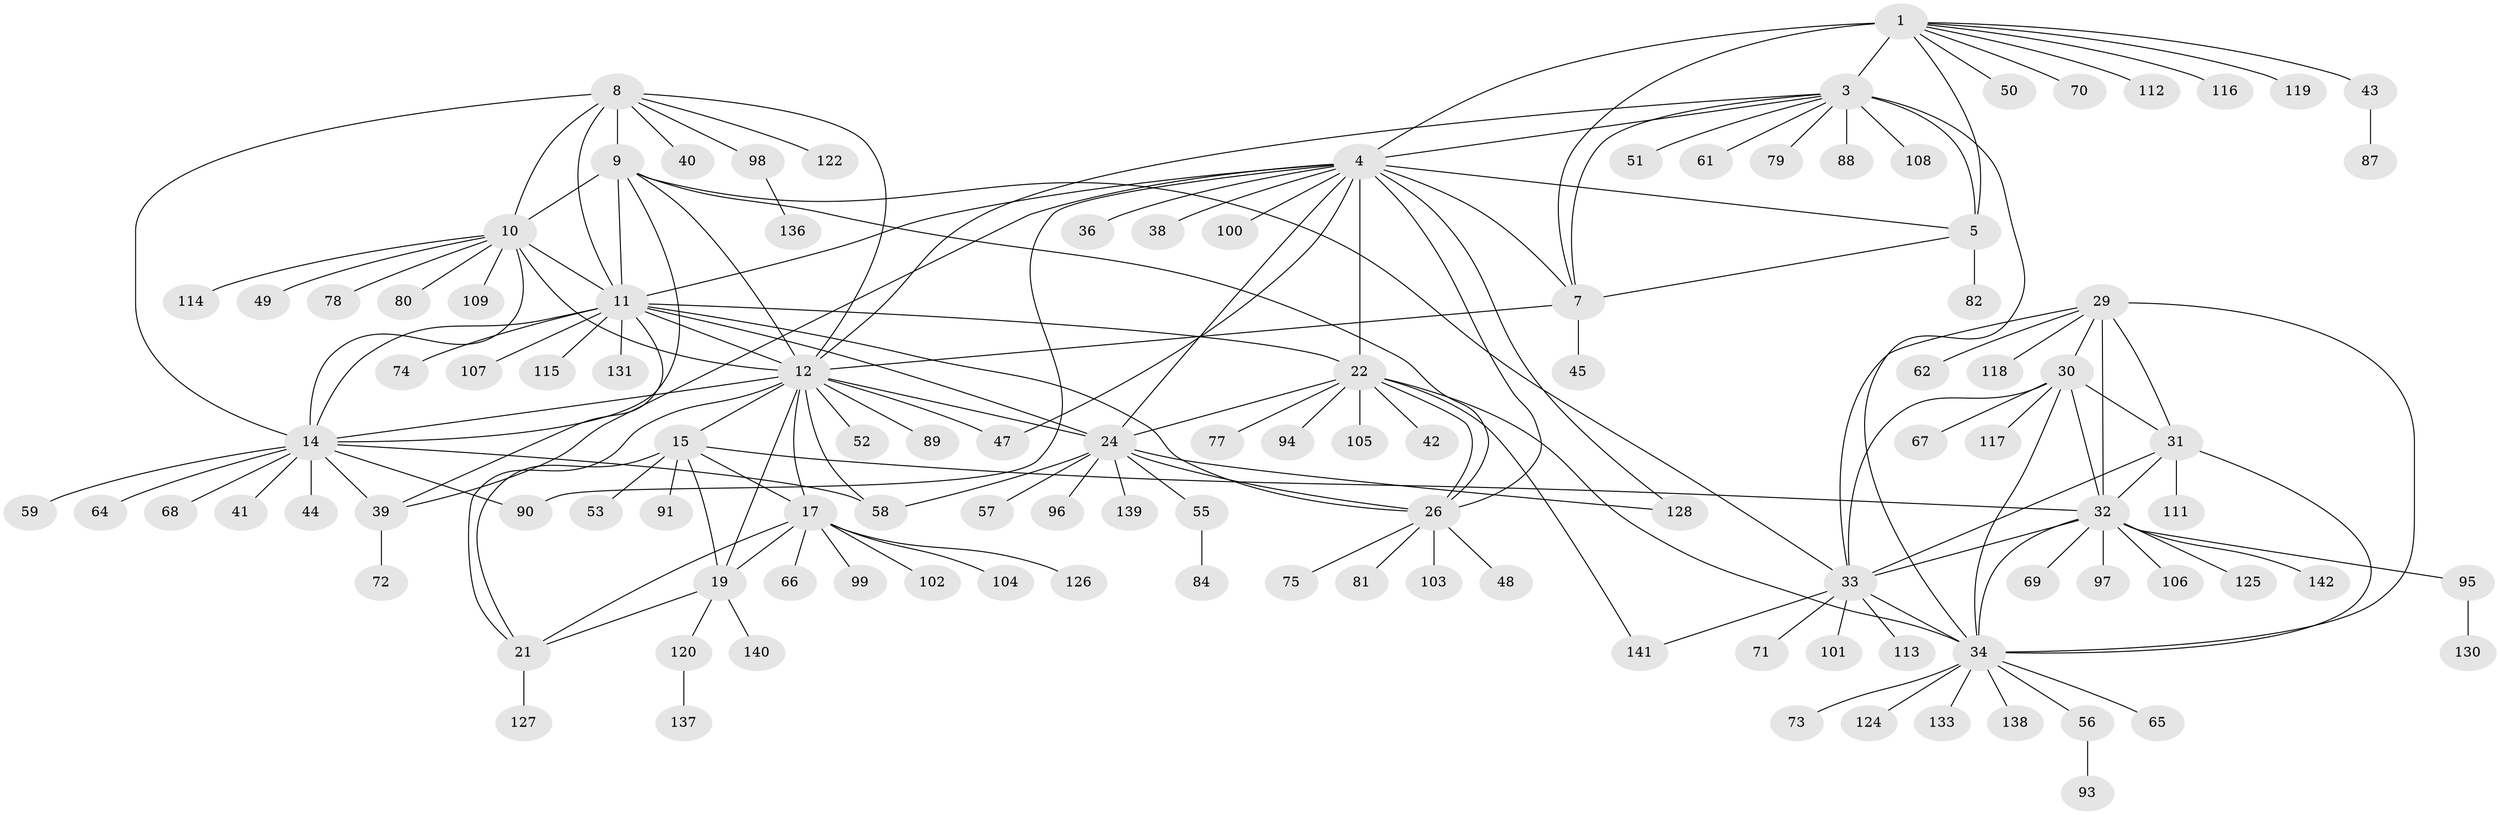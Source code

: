 // original degree distribution, {10: 0.04929577464788732, 8: 0.056338028169014086, 11: 0.028169014084507043, 7: 0.02112676056338028, 9: 0.056338028169014086, 6: 0.007042253521126761, 12: 0.014084507042253521, 13: 0.014084507042253521, 1: 0.5845070422535211, 2: 0.13380281690140844, 4: 0.007042253521126761, 3: 0.028169014084507043}
// Generated by graph-tools (version 1.1) at 2025/42/03/06/25 10:42:11]
// undirected, 114 vertices, 166 edges
graph export_dot {
graph [start="1"]
  node [color=gray90,style=filled];
  1 [super="+2"];
  3 [super="+6"];
  4 [super="+27"];
  5;
  7 [super="+60"];
  8 [super="+13"];
  9;
  10 [super="+85"];
  11 [super="+23"];
  12 [super="+16"];
  14 [super="+46"];
  15 [super="+18"];
  17 [super="+20"];
  19 [super="+92"];
  21 [super="+76"];
  22 [super="+28"];
  24 [super="+25"];
  26 [super="+63"];
  29;
  30 [super="+54"];
  31;
  32 [super="+37"];
  33 [super="+123"];
  34 [super="+35"];
  36;
  38;
  39;
  40;
  41 [super="+134"];
  42;
  43;
  44;
  45;
  47;
  48 [super="+132"];
  49;
  50;
  51;
  52;
  53;
  55;
  56;
  57;
  58 [super="+86"];
  59;
  61 [super="+135"];
  62;
  64 [super="+83"];
  65;
  66;
  67 [super="+110"];
  68;
  69;
  70;
  71;
  72;
  73;
  74;
  75;
  77;
  78;
  79;
  80;
  81;
  82;
  84;
  87;
  88 [super="+129"];
  89;
  90;
  91;
  93;
  94;
  95 [super="+121"];
  96;
  97;
  98;
  99;
  100;
  101;
  102;
  103;
  104;
  105;
  106;
  107;
  108;
  109;
  111;
  112;
  113;
  114;
  115;
  116;
  117;
  118;
  119;
  120;
  122;
  124;
  125;
  126;
  127;
  128;
  130;
  131;
  133;
  136;
  137;
  138;
  139;
  140;
  141;
  142;
  1 -- 3 [weight=4];
  1 -- 4 [weight=2];
  1 -- 5 [weight=2];
  1 -- 7 [weight=2];
  1 -- 50;
  1 -- 70;
  1 -- 112;
  1 -- 119;
  1 -- 43;
  1 -- 116;
  3 -- 4 [weight=2];
  3 -- 5 [weight=2];
  3 -- 7 [weight=2];
  3 -- 12;
  3 -- 61;
  3 -- 34;
  3 -- 108;
  3 -- 79;
  3 -- 51;
  3 -- 88;
  4 -- 5;
  4 -- 7;
  4 -- 38;
  4 -- 39;
  4 -- 90;
  4 -- 128;
  4 -- 100;
  4 -- 36;
  4 -- 47;
  4 -- 22 [weight=2];
  4 -- 24 [weight=2];
  4 -- 26;
  4 -- 11;
  5 -- 7;
  5 -- 82;
  7 -- 45;
  7 -- 12;
  8 -- 9 [weight=2];
  8 -- 10 [weight=2];
  8 -- 11 [weight=2];
  8 -- 12 [weight=2];
  8 -- 14 [weight=2];
  8 -- 98;
  8 -- 40;
  8 -- 122;
  9 -- 10;
  9 -- 11;
  9 -- 12;
  9 -- 14;
  9 -- 33;
  9 -- 26;
  10 -- 11;
  10 -- 12;
  10 -- 14;
  10 -- 49;
  10 -- 78;
  10 -- 80;
  10 -- 109;
  10 -- 114;
  11 -- 12;
  11 -- 14;
  11 -- 107 [weight=2];
  11 -- 131;
  11 -- 39;
  11 -- 74;
  11 -- 115;
  11 -- 22 [weight=2];
  11 -- 24 [weight=2];
  11 -- 26;
  12 -- 14;
  12 -- 47;
  12 -- 89;
  12 -- 15 [weight=2];
  12 -- 17 [weight=2];
  12 -- 19;
  12 -- 52;
  12 -- 21;
  12 -- 24;
  12 -- 58;
  14 -- 41;
  14 -- 44;
  14 -- 64;
  14 -- 68;
  14 -- 90;
  14 -- 59;
  14 -- 39;
  14 -- 58;
  15 -- 17 [weight=4];
  15 -- 19 [weight=2];
  15 -- 21 [weight=2];
  15 -- 32;
  15 -- 53;
  15 -- 91;
  17 -- 19 [weight=2];
  17 -- 21 [weight=2];
  17 -- 99;
  17 -- 102;
  17 -- 104;
  17 -- 66;
  17 -- 126;
  19 -- 21;
  19 -- 120;
  19 -- 140;
  21 -- 127;
  22 -- 24 [weight=4];
  22 -- 26 [weight=2];
  22 -- 34;
  22 -- 94;
  22 -- 141;
  22 -- 105;
  22 -- 42;
  22 -- 77;
  24 -- 26 [weight=2];
  24 -- 55;
  24 -- 57;
  24 -- 58;
  24 -- 96;
  24 -- 128;
  24 -- 139;
  26 -- 48;
  26 -- 81;
  26 -- 103;
  26 -- 75;
  29 -- 30;
  29 -- 31;
  29 -- 32;
  29 -- 33;
  29 -- 34 [weight=2];
  29 -- 62;
  29 -- 118;
  30 -- 31;
  30 -- 32;
  30 -- 33;
  30 -- 34 [weight=2];
  30 -- 117;
  30 -- 67;
  31 -- 32;
  31 -- 33;
  31 -- 34 [weight=2];
  31 -- 111;
  32 -- 33;
  32 -- 34 [weight=2];
  32 -- 69;
  32 -- 95;
  32 -- 97;
  32 -- 106;
  32 -- 142;
  32 -- 125;
  33 -- 34 [weight=2];
  33 -- 71;
  33 -- 101;
  33 -- 113;
  33 -- 141;
  34 -- 56;
  34 -- 133;
  34 -- 65;
  34 -- 73;
  34 -- 138;
  34 -- 124;
  39 -- 72;
  43 -- 87;
  55 -- 84;
  56 -- 93;
  95 -- 130;
  98 -- 136;
  120 -- 137;
}
